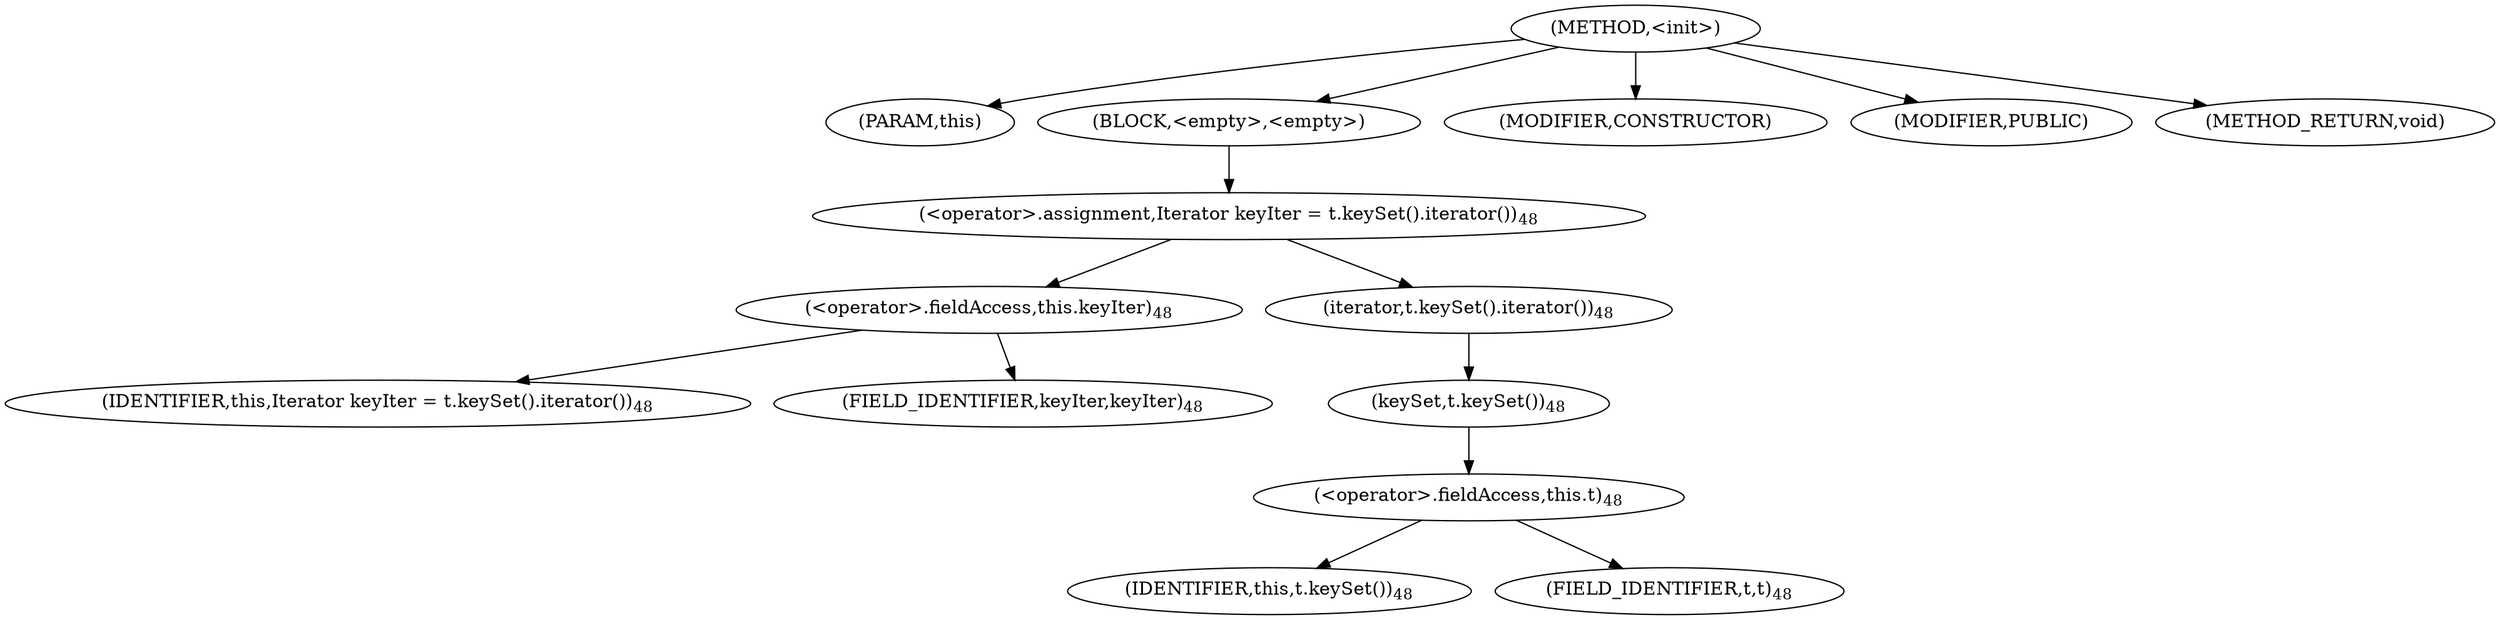 digraph "&lt;init&gt;" {  
"186" [label = <(METHOD,&lt;init&gt;)> ]
"187" [label = <(PARAM,this)> ]
"188" [label = <(BLOCK,&lt;empty&gt;,&lt;empty&gt;)> ]
"189" [label = <(&lt;operator&gt;.assignment,Iterator keyIter = t.keySet().iterator())<SUB>48</SUB>> ]
"190" [label = <(&lt;operator&gt;.fieldAccess,this.keyIter)<SUB>48</SUB>> ]
"191" [label = <(IDENTIFIER,this,Iterator keyIter = t.keySet().iterator())<SUB>48</SUB>> ]
"192" [label = <(FIELD_IDENTIFIER,keyIter,keyIter)<SUB>48</SUB>> ]
"193" [label = <(iterator,t.keySet().iterator())<SUB>48</SUB>> ]
"194" [label = <(keySet,t.keySet())<SUB>48</SUB>> ]
"195" [label = <(&lt;operator&gt;.fieldAccess,this.t)<SUB>48</SUB>> ]
"196" [label = <(IDENTIFIER,this,t.keySet())<SUB>48</SUB>> ]
"197" [label = <(FIELD_IDENTIFIER,t,t)<SUB>48</SUB>> ]
"198" [label = <(MODIFIER,CONSTRUCTOR)> ]
"199" [label = <(MODIFIER,PUBLIC)> ]
"200" [label = <(METHOD_RETURN,void)> ]
  "186" -> "187" 
  "186" -> "188" 
  "186" -> "198" 
  "186" -> "199" 
  "186" -> "200" 
  "188" -> "189" 
  "189" -> "190" 
  "189" -> "193" 
  "190" -> "191" 
  "190" -> "192" 
  "193" -> "194" 
  "194" -> "195" 
  "195" -> "196" 
  "195" -> "197" 
}
